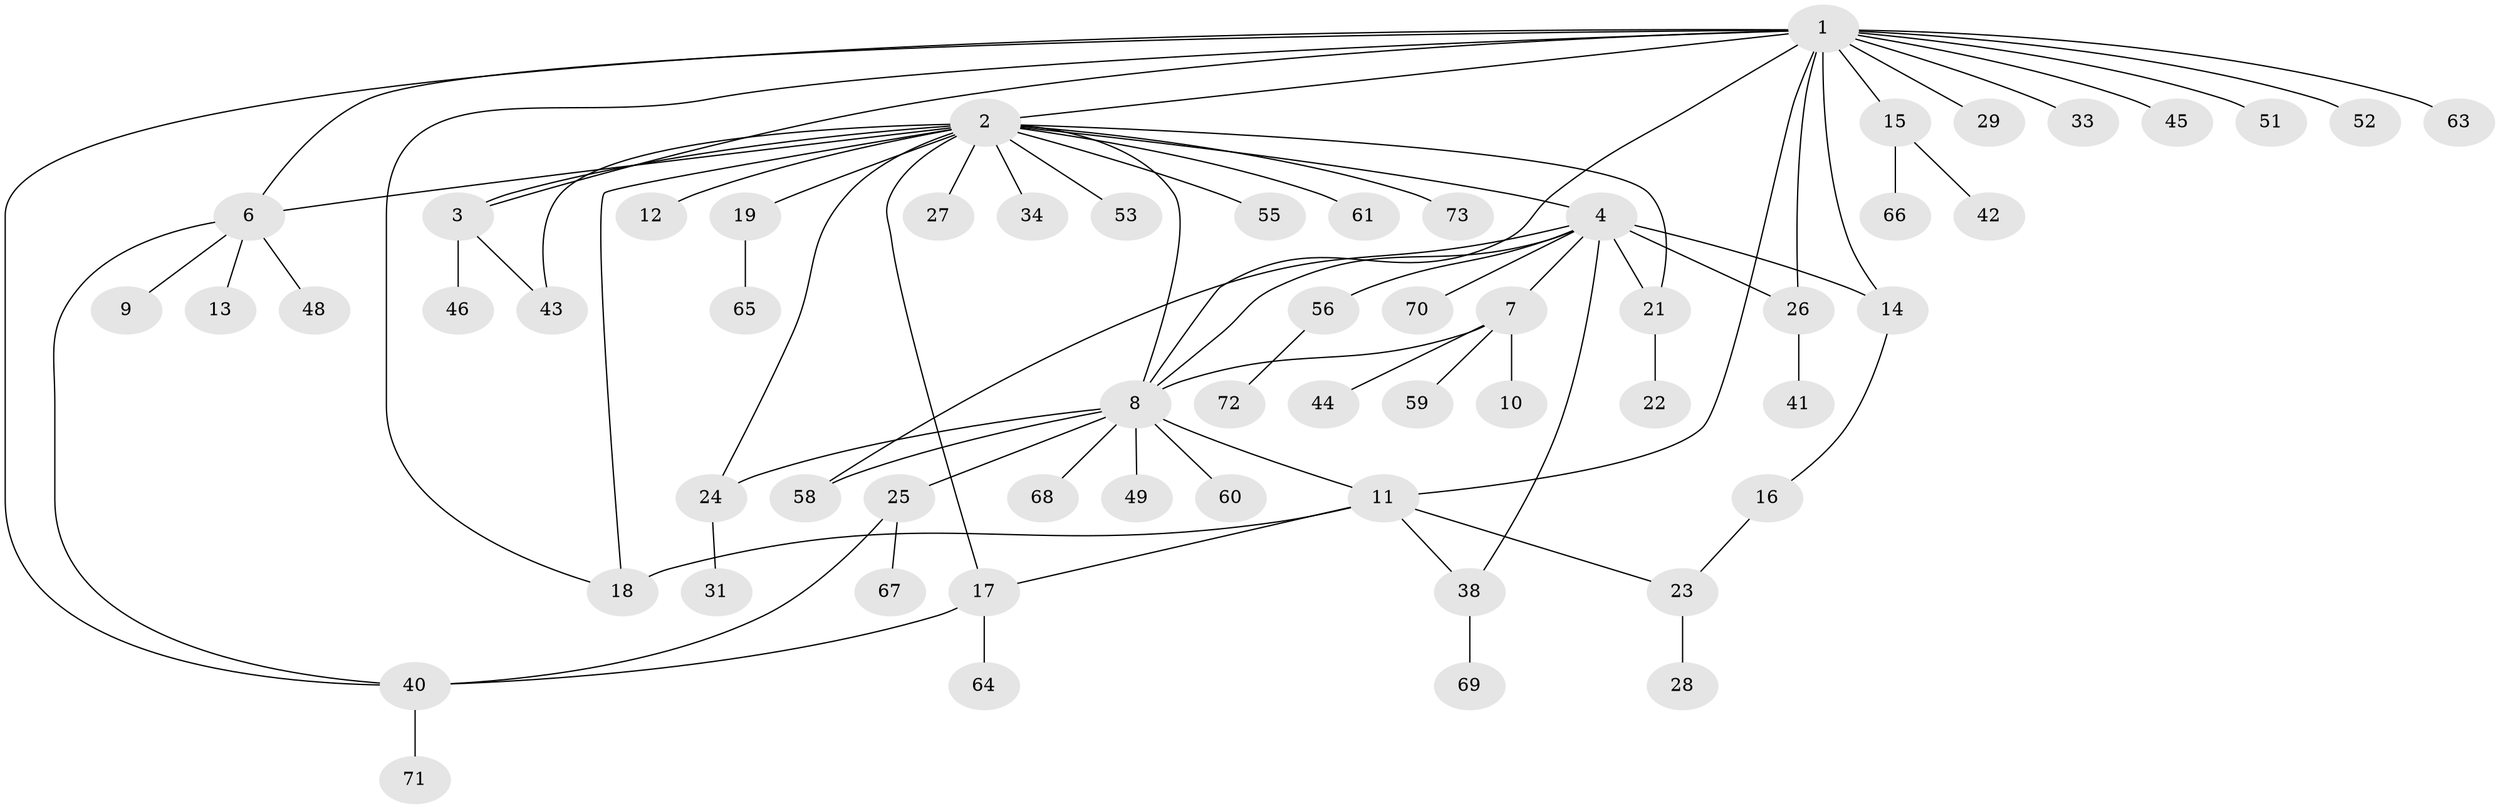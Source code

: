 // original degree distribution, {11: 0.01282051282051282, 19: 0.01282051282051282, 5: 0.038461538461538464, 10: 0.01282051282051282, 8: 0.02564102564102564, 7: 0.02564102564102564, 1: 0.5641025641025641, 4: 0.08974358974358974, 2: 0.1282051282051282, 3: 0.08974358974358974}
// Generated by graph-tools (version 1.1) at 2025/11/02/27/25 16:11:11]
// undirected, 60 vertices, 79 edges
graph export_dot {
graph [start="1"]
  node [color=gray90,style=filled];
  1 [super="+5"];
  2 [super="+30"];
  3 [super="+35"];
  4 [super="+36"];
  6 [super="+39"];
  7 [super="+20"];
  8 [super="+37"];
  9;
  10;
  11 [super="+76"];
  12;
  13;
  14 [super="+47"];
  15 [super="+32"];
  16;
  17 [super="+74"];
  18 [super="+54"];
  19;
  21 [super="+62"];
  22;
  23 [super="+78"];
  24 [super="+75"];
  25;
  26 [super="+57"];
  27;
  28;
  29;
  31;
  33;
  34;
  38;
  40 [super="+50"];
  41;
  42;
  43;
  44;
  45;
  46;
  48;
  49;
  51;
  52;
  53;
  55;
  56 [super="+77"];
  58;
  59;
  60;
  61;
  63;
  64;
  65;
  66;
  67;
  68;
  69;
  70;
  71;
  72;
  73;
  1 -- 2;
  1 -- 6;
  1 -- 14;
  1 -- 15;
  1 -- 18;
  1 -- 29;
  1 -- 45;
  1 -- 51 [weight=2];
  1 -- 63;
  1 -- 8;
  1 -- 33;
  1 -- 3;
  1 -- 40;
  1 -- 11;
  1 -- 52;
  1 -- 26;
  2 -- 3;
  2 -- 4;
  2 -- 6;
  2 -- 12;
  2 -- 18;
  2 -- 19;
  2 -- 21;
  2 -- 24;
  2 -- 27;
  2 -- 34;
  2 -- 43;
  2 -- 53;
  2 -- 55;
  2 -- 61;
  2 -- 73;
  2 -- 8;
  2 -- 17;
  3 -- 43;
  3 -- 46;
  4 -- 7;
  4 -- 8;
  4 -- 21;
  4 -- 38;
  4 -- 56;
  4 -- 58;
  4 -- 70;
  4 -- 14 [weight=2];
  4 -- 26;
  6 -- 9;
  6 -- 13;
  6 -- 40;
  6 -- 48;
  7 -- 8;
  7 -- 10;
  7 -- 44;
  7 -- 59;
  8 -- 24;
  8 -- 25;
  8 -- 58;
  8 -- 60;
  8 -- 68;
  8 -- 49;
  8 -- 11;
  11 -- 17;
  11 -- 23;
  11 -- 38;
  11 -- 18;
  14 -- 16;
  15 -- 42;
  15 -- 66;
  16 -- 23;
  17 -- 64;
  17 -- 40;
  19 -- 65;
  21 -- 22;
  23 -- 28;
  24 -- 31;
  25 -- 67;
  25 -- 40;
  26 -- 41;
  38 -- 69;
  40 -- 71;
  56 -- 72;
}
